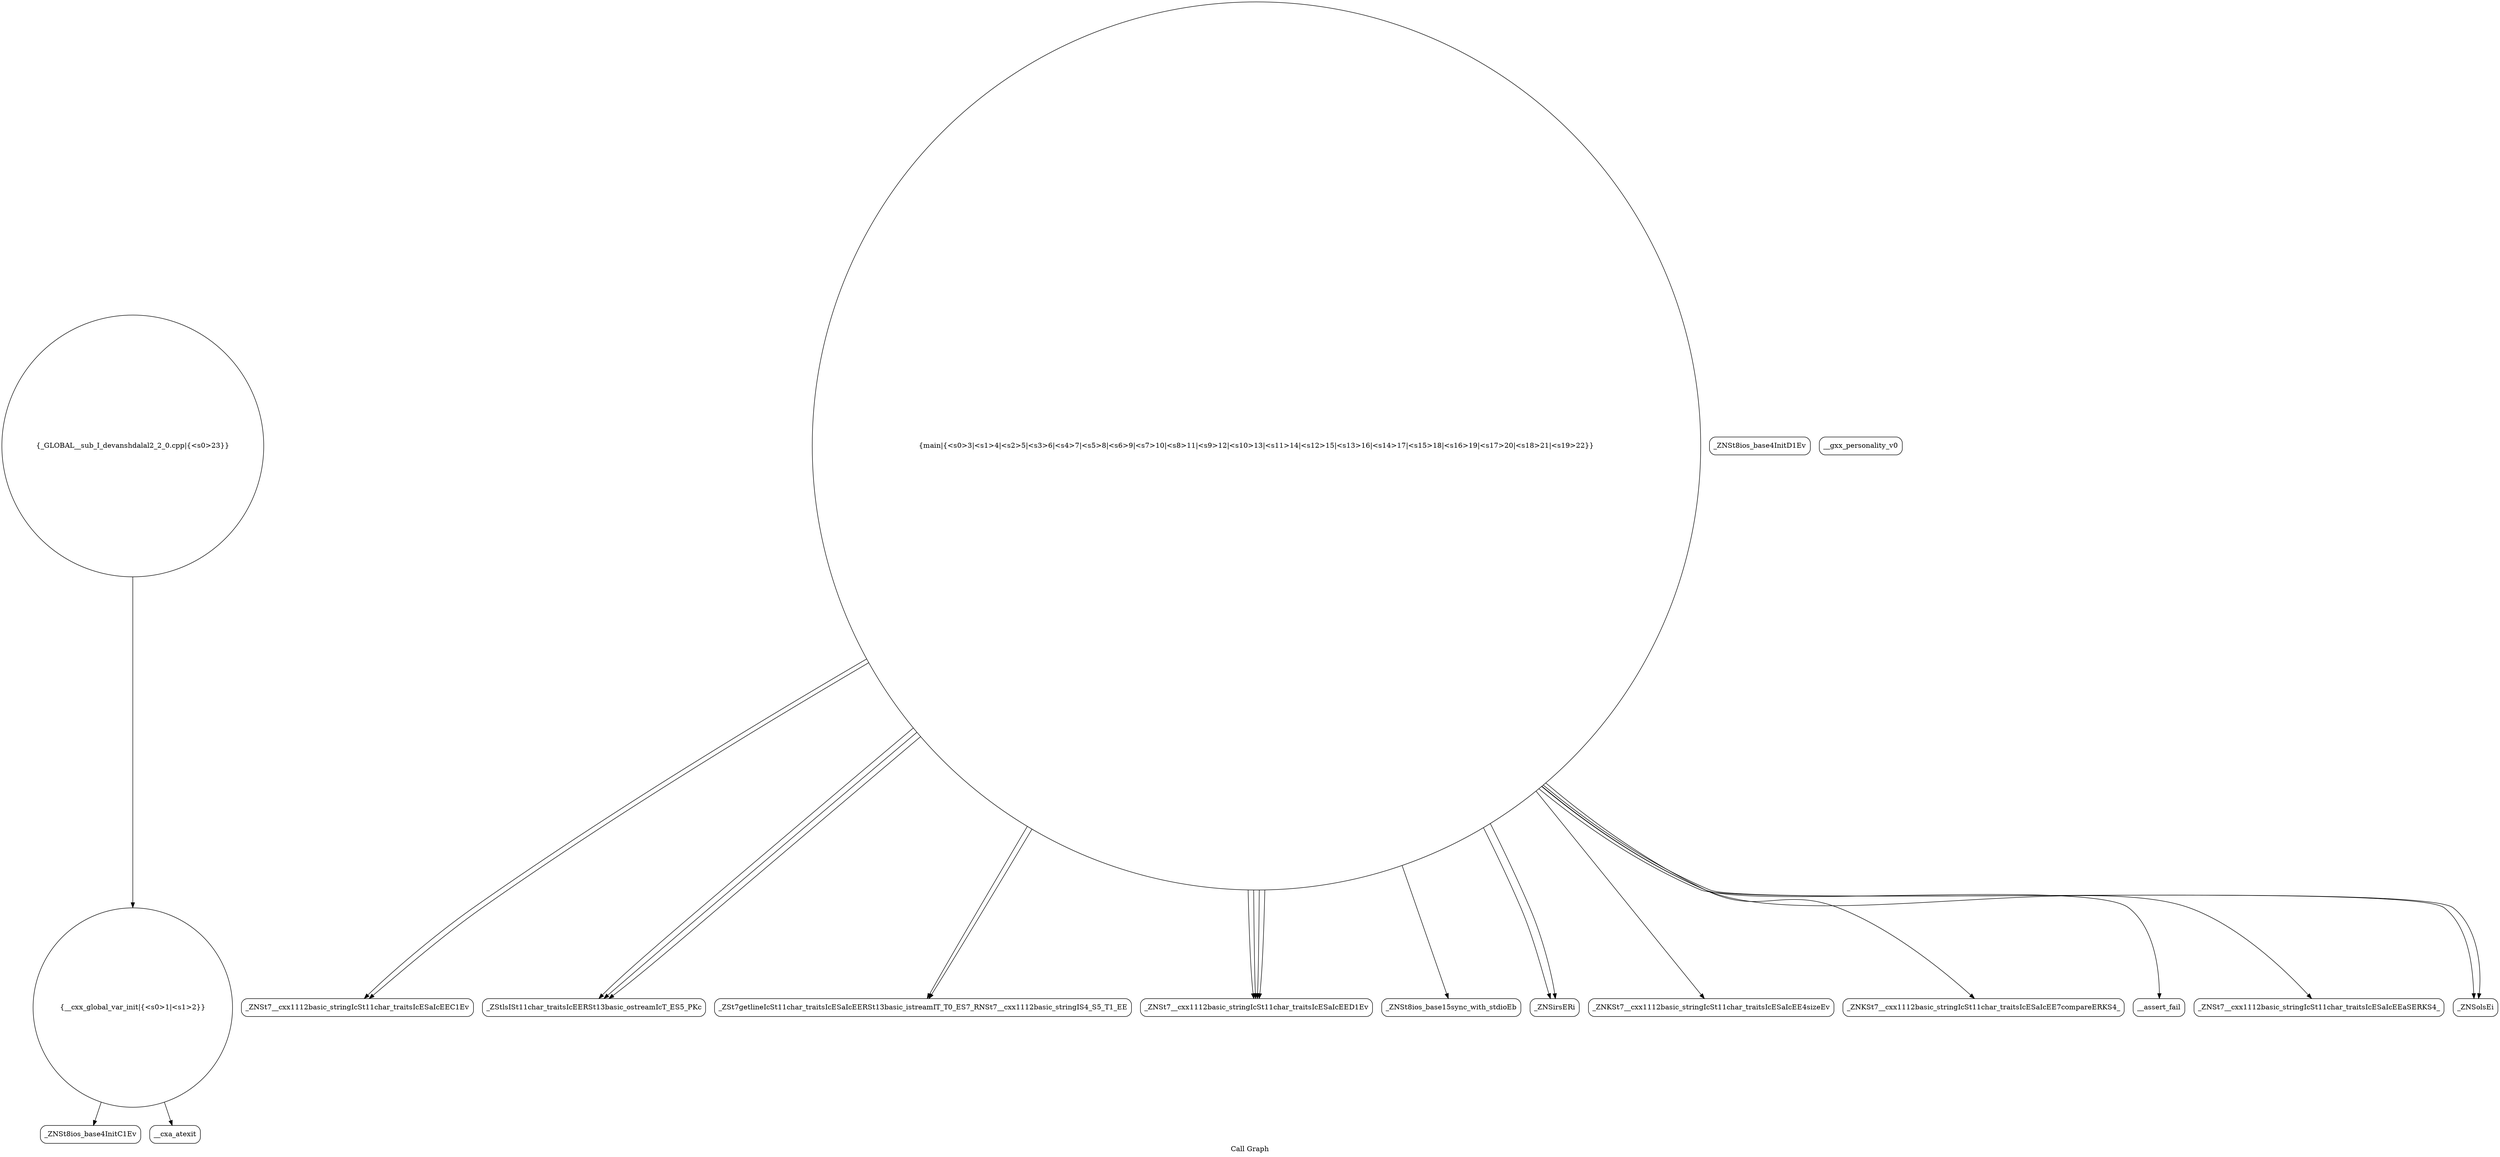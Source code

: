 digraph "Call Graph" {
	label="Call Graph";

	Node0x55e8ea71d340 [shape=record,shape=circle,label="{__cxx_global_var_init|{<s0>1|<s1>2}}"];
	Node0x55e8ea71d340:s0 -> Node0x55e8ea71d3c0[color=black];
	Node0x55e8ea71d340:s1 -> Node0x55e8ea74c230[color=black];
	Node0x55e8ea74c430 [shape=record,shape=Mrecord,label="{_ZNSt7__cxx1112basic_stringIcSt11char_traitsIcESaIcEEC1Ev}"];
	Node0x55e8ea74c7b0 [shape=record,shape=Mrecord,label="{_ZStlsISt11char_traitsIcEERSt13basic_ostreamIcT_ES5_PKc}"];
	Node0x55e8ea74c1b0 [shape=record,shape=Mrecord,label="{_ZNSt8ios_base4InitD1Ev}"];
	Node0x55e8ea74c530 [shape=record,shape=Mrecord,label="{_ZSt7getlineIcSt11char_traitsIcESaIcEERSt13basic_istreamIT_T0_ES7_RNSt7__cxx1112basic_stringIS4_S5_T1_EE}"];
	Node0x55e8ea74c8b0 [shape=record,shape=Mrecord,label="{_ZNSt7__cxx1112basic_stringIcSt11char_traitsIcESaIcEED1Ev}"];
	Node0x55e8ea74c2b0 [shape=record,shape=circle,label="{main|{<s0>3|<s1>4|<s2>5|<s3>6|<s4>7|<s5>8|<s6>9|<s7>10|<s8>11|<s9>12|<s10>13|<s11>14|<s12>15|<s13>16|<s14>17|<s15>18|<s16>19|<s17>20|<s18>21|<s19>22}}"];
	Node0x55e8ea74c2b0:s0 -> Node0x55e8ea74c330[color=black];
	Node0x55e8ea74c2b0:s1 -> Node0x55e8ea74c3b0[color=black];
	Node0x55e8ea74c2b0:s2 -> Node0x55e8ea74c3b0[color=black];
	Node0x55e8ea74c2b0:s3 -> Node0x55e8ea74c430[color=black];
	Node0x55e8ea74c2b0:s4 -> Node0x55e8ea74c430[color=black];
	Node0x55e8ea74c2b0:s5 -> Node0x55e8ea74c4b0[color=black];
	Node0x55e8ea74c2b0:s6 -> Node0x55e8ea74c530[color=black];
	Node0x55e8ea74c2b0:s7 -> Node0x55e8ea74c8b0[color=black];
	Node0x55e8ea74c2b0:s8 -> Node0x55e8ea74c8b0[color=black];
	Node0x55e8ea74c2b0:s9 -> Node0x55e8ea74c530[color=black];
	Node0x55e8ea74c2b0:s10 -> Node0x55e8ea74c630[color=black];
	Node0x55e8ea74c2b0:s11 -> Node0x55e8ea74c6b0[color=black];
	Node0x55e8ea74c2b0:s12 -> Node0x55e8ea74c730[color=black];
	Node0x55e8ea74c2b0:s13 -> Node0x55e8ea74c7b0[color=black];
	Node0x55e8ea74c2b0:s14 -> Node0x55e8ea74c830[color=black];
	Node0x55e8ea74c2b0:s15 -> Node0x55e8ea74c7b0[color=black];
	Node0x55e8ea74c2b0:s16 -> Node0x55e8ea74c830[color=black];
	Node0x55e8ea74c2b0:s17 -> Node0x55e8ea74c7b0[color=black];
	Node0x55e8ea74c2b0:s18 -> Node0x55e8ea74c8b0[color=black];
	Node0x55e8ea74c2b0:s19 -> Node0x55e8ea74c8b0[color=black];
	Node0x55e8ea74c630 [shape=record,shape=Mrecord,label="{_ZNKSt7__cxx1112basic_stringIcSt11char_traitsIcESaIcEE7compareERKS4_}"];
	Node0x55e8ea74c3b0 [shape=record,shape=Mrecord,label="{_ZNSirsERi}"];
	Node0x55e8ea74c730 [shape=record,shape=Mrecord,label="{_ZNSt7__cxx1112basic_stringIcSt11char_traitsIcESaIcEEaSERKS4_}"];
	Node0x55e8ea71d3c0 [shape=record,shape=Mrecord,label="{_ZNSt8ios_base4InitC1Ev}"];
	Node0x55e8ea74c4b0 [shape=record,shape=Mrecord,label="{_ZNKSt7__cxx1112basic_stringIcSt11char_traitsIcESaIcEE4sizeEv}"];
	Node0x55e8ea74c830 [shape=record,shape=Mrecord,label="{_ZNSolsEi}"];
	Node0x55e8ea74c230 [shape=record,shape=Mrecord,label="{__cxa_atexit}"];
	Node0x55e8ea74c5b0 [shape=record,shape=Mrecord,label="{__gxx_personality_v0}"];
	Node0x55e8ea74c930 [shape=record,shape=circle,label="{_GLOBAL__sub_I_devanshdalal2_2_0.cpp|{<s0>23}}"];
	Node0x55e8ea74c930:s0 -> Node0x55e8ea71d340[color=black];
	Node0x55e8ea74c330 [shape=record,shape=Mrecord,label="{_ZNSt8ios_base15sync_with_stdioEb}"];
	Node0x55e8ea74c6b0 [shape=record,shape=Mrecord,label="{__assert_fail}"];
}
